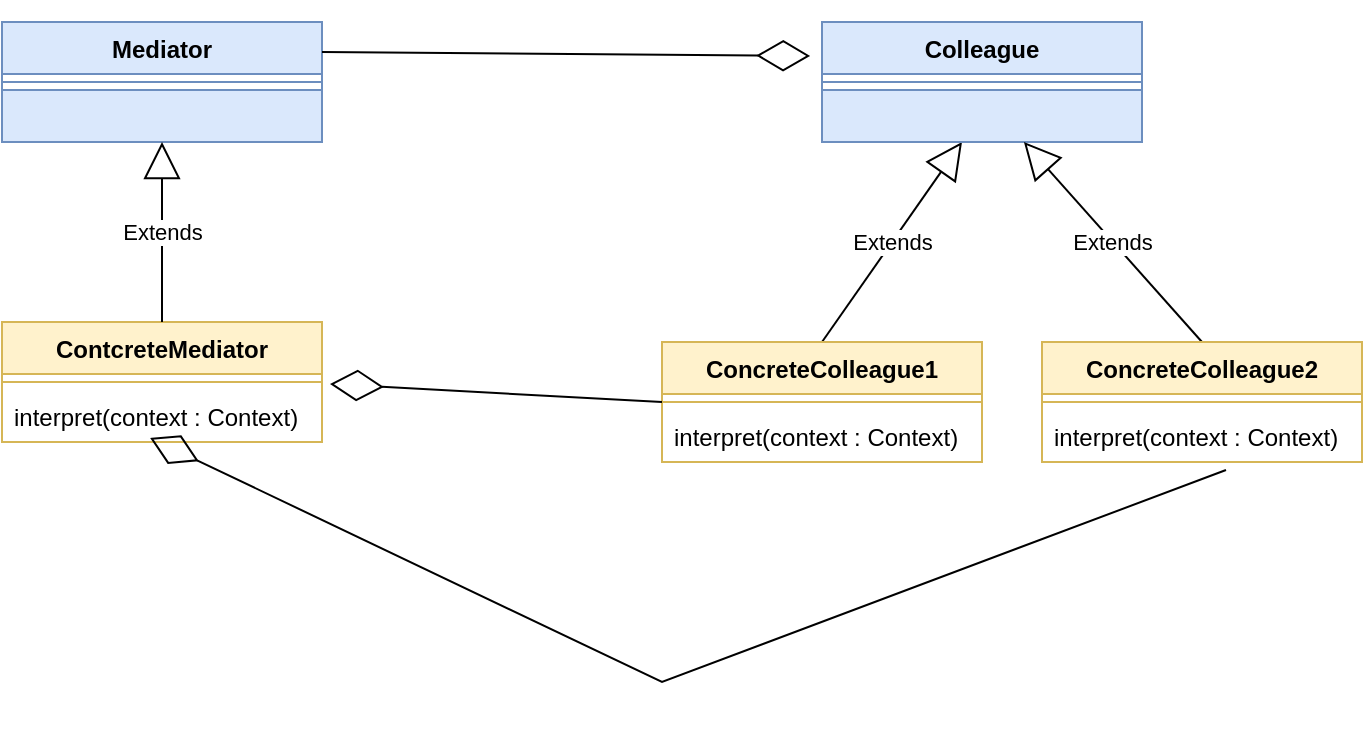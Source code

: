 <mxfile version="24.1.0" type="device">
  <diagram name="Page-1" id="e7e014a7-5840-1c2e-5031-d8a46d1fe8dd">
    <mxGraphModel dx="1434" dy="836" grid="1" gridSize="10" guides="1" tooltips="1" connect="1" arrows="1" fold="1" page="1" pageScale="1" pageWidth="1169" pageHeight="826" background="none" math="0" shadow="0">
      <root>
        <mxCell id="0" />
        <mxCell id="1" parent="0" />
        <mxCell id="3u-4roRYZkKP8MxovTwB-51" value="Mediator" style="swimlane;fontStyle=1;align=center;verticalAlign=top;childLayout=stackLayout;horizontal=1;startSize=26;horizontalStack=0;resizeParent=1;resizeParentMax=0;resizeLast=0;collapsible=1;marginBottom=0;whiteSpace=wrap;html=1;fillColor=#dae8fc;strokeColor=#6c8ebf;" parent="1" vertex="1">
          <mxGeometry x="200" y="240" width="160" height="60" as="geometry" />
        </mxCell>
        <mxCell id="3u-4roRYZkKP8MxovTwB-53" value="" style="line;strokeWidth=1;fillColor=none;align=left;verticalAlign=middle;spacingTop=-1;spacingLeft=3;spacingRight=3;rotatable=0;labelPosition=right;points=[];portConstraint=eastwest;strokeColor=inherit;" parent="3u-4roRYZkKP8MxovTwB-51" vertex="1">
          <mxGeometry y="26" width="160" height="8" as="geometry" />
        </mxCell>
        <mxCell id="3u-4roRYZkKP8MxovTwB-54" value="" style="text;strokeColor=#6c8ebf;fillColor=#dae8fc;align=left;verticalAlign=top;spacingLeft=4;spacingRight=4;overflow=hidden;rotatable=0;points=[[0,0.5],[1,0.5]];portConstraint=eastwest;whiteSpace=wrap;html=1;" parent="3u-4roRYZkKP8MxovTwB-51" vertex="1">
          <mxGeometry y="34" width="160" height="26" as="geometry" />
        </mxCell>
        <mxCell id="-z7OSwFVYx7XmVvSuAoB-7" value="ContcreteMediator" style="swimlane;fontStyle=1;align=center;verticalAlign=top;childLayout=stackLayout;horizontal=1;startSize=26;horizontalStack=0;resizeParent=1;resizeParentMax=0;resizeLast=0;collapsible=1;marginBottom=0;whiteSpace=wrap;html=1;fillColor=#fff2cc;strokeColor=#d6b656;" parent="1" vertex="1">
          <mxGeometry x="200" y="390" width="160" height="60" as="geometry" />
        </mxCell>
        <mxCell id="-z7OSwFVYx7XmVvSuAoB-10" value="" style="line;strokeWidth=1;fillColor=none;align=left;verticalAlign=middle;spacingTop=-1;spacingLeft=3;spacingRight=3;rotatable=0;labelPosition=right;points=[];portConstraint=eastwest;strokeColor=inherit;" parent="-z7OSwFVYx7XmVvSuAoB-7" vertex="1">
          <mxGeometry y="26" width="160" height="8" as="geometry" />
        </mxCell>
        <mxCell id="-z7OSwFVYx7XmVvSuAoB-11" value="interpret(context : Context)" style="text;strokeColor=none;fillColor=none;align=left;verticalAlign=top;spacingLeft=4;spacingRight=4;overflow=hidden;rotatable=0;points=[[0,0.5],[1,0.5]];portConstraint=eastwest;whiteSpace=wrap;html=1;" parent="-z7OSwFVYx7XmVvSuAoB-7" vertex="1">
          <mxGeometry y="34" width="160" height="26" as="geometry" />
        </mxCell>
        <mxCell id="-z7OSwFVYx7XmVvSuAoB-18" value="Extends" style="endArrow=block;endSize=16;endFill=0;html=1;rounded=0;entryX=0.5;entryY=1;entryDx=0;entryDy=0;exitX=0.5;exitY=0;exitDx=0;exitDy=0;" parent="1" edge="1" target="3u-4roRYZkKP8MxovTwB-51" source="-z7OSwFVYx7XmVvSuAoB-7">
          <mxGeometry width="160" relative="1" as="geometry">
            <mxPoint x="210" y="389.35" as="sourcePoint" />
            <mxPoint x="315.28" y="290.004" as="targetPoint" />
          </mxGeometry>
        </mxCell>
        <mxCell id="-z7OSwFVYx7XmVvSuAoB-19" value="Extends" style="endArrow=block;endSize=16;endFill=0;html=1;rounded=0;entryX=0.5;entryY=1;entryDx=0;entryDy=0;exitX=0.5;exitY=0;exitDx=0;exitDy=0;" parent="1" edge="1" source="EmzUhdsncgB6JCz6lcP--1">
          <mxGeometry width="160" relative="1" as="geometry">
            <mxPoint x="825" y="400" as="sourcePoint" />
            <mxPoint x="680" y="300" as="targetPoint" />
          </mxGeometry>
        </mxCell>
        <mxCell id="EmzUhdsncgB6JCz6lcP--1" value="ConcreteColleague1" style="swimlane;fontStyle=1;align=center;verticalAlign=top;childLayout=stackLayout;horizontal=1;startSize=26;horizontalStack=0;resizeParent=1;resizeParentMax=0;resizeLast=0;collapsible=1;marginBottom=0;whiteSpace=wrap;html=1;fillColor=#fff2cc;strokeColor=#d6b656;" parent="1" vertex="1">
          <mxGeometry x="530" y="400" width="160" height="60" as="geometry" />
        </mxCell>
        <mxCell id="EmzUhdsncgB6JCz6lcP--2" value="" style="line;strokeWidth=1;fillColor=none;align=left;verticalAlign=middle;spacingTop=-1;spacingLeft=3;spacingRight=3;rotatable=0;labelPosition=right;points=[];portConstraint=eastwest;strokeColor=inherit;" parent="EmzUhdsncgB6JCz6lcP--1" vertex="1">
          <mxGeometry y="26" width="160" height="8" as="geometry" />
        </mxCell>
        <mxCell id="EmzUhdsncgB6JCz6lcP--3" value="interpret(context : Context)" style="text;strokeColor=none;fillColor=none;align=left;verticalAlign=top;spacingLeft=4;spacingRight=4;overflow=hidden;rotatable=0;points=[[0,0.5],[1,0.5]];portConstraint=eastwest;whiteSpace=wrap;html=1;" parent="EmzUhdsncgB6JCz6lcP--1" vertex="1">
          <mxGeometry y="34" width="160" height="26" as="geometry" />
        </mxCell>
        <mxCell id="00rLLGsdk2UZuWgH1494-1" value="Colleague" style="swimlane;fontStyle=1;align=center;verticalAlign=top;childLayout=stackLayout;horizontal=1;startSize=26;horizontalStack=0;resizeParent=1;resizeParentMax=0;resizeLast=0;collapsible=1;marginBottom=0;whiteSpace=wrap;html=1;fillColor=#dae8fc;strokeColor=#6c8ebf;" vertex="1" parent="1">
          <mxGeometry x="610" y="240" width="160" height="60" as="geometry" />
        </mxCell>
        <mxCell id="00rLLGsdk2UZuWgH1494-2" value="" style="line;strokeWidth=1;fillColor=none;align=left;verticalAlign=middle;spacingTop=-1;spacingLeft=3;spacingRight=3;rotatable=0;labelPosition=right;points=[];portConstraint=eastwest;strokeColor=inherit;" vertex="1" parent="00rLLGsdk2UZuWgH1494-1">
          <mxGeometry y="26" width="160" height="8" as="geometry" />
        </mxCell>
        <mxCell id="00rLLGsdk2UZuWgH1494-3" value="" style="text;strokeColor=#6c8ebf;fillColor=#dae8fc;align=left;verticalAlign=top;spacingLeft=4;spacingRight=4;overflow=hidden;rotatable=0;points=[[0,0.5],[1,0.5]];portConstraint=eastwest;whiteSpace=wrap;html=1;" vertex="1" parent="00rLLGsdk2UZuWgH1494-1">
          <mxGeometry y="34" width="160" height="26" as="geometry" />
        </mxCell>
        <mxCell id="00rLLGsdk2UZuWgH1494-4" value="Extends" style="endArrow=block;endSize=16;endFill=0;html=1;rounded=0;entryX=0.631;entryY=1;entryDx=0;entryDy=0;exitX=0.5;exitY=0;exitDx=0;exitDy=0;entryPerimeter=0;" edge="1" parent="1" source="00rLLGsdk2UZuWgH1494-5" target="00rLLGsdk2UZuWgH1494-3">
          <mxGeometry width="160" relative="1" as="geometry">
            <mxPoint x="1015" y="400" as="sourcePoint" />
            <mxPoint x="870" y="300" as="targetPoint" />
          </mxGeometry>
        </mxCell>
        <mxCell id="00rLLGsdk2UZuWgH1494-5" value="ConcreteColleague2" style="swimlane;fontStyle=1;align=center;verticalAlign=top;childLayout=stackLayout;horizontal=1;startSize=26;horizontalStack=0;resizeParent=1;resizeParentMax=0;resizeLast=0;collapsible=1;marginBottom=0;whiteSpace=wrap;html=1;fillColor=#fff2cc;strokeColor=#d6b656;" vertex="1" parent="1">
          <mxGeometry x="720" y="400" width="160" height="60" as="geometry" />
        </mxCell>
        <mxCell id="00rLLGsdk2UZuWgH1494-6" value="" style="line;strokeWidth=1;fillColor=none;align=left;verticalAlign=middle;spacingTop=-1;spacingLeft=3;spacingRight=3;rotatable=0;labelPosition=right;points=[];portConstraint=eastwest;strokeColor=inherit;" vertex="1" parent="00rLLGsdk2UZuWgH1494-5">
          <mxGeometry y="26" width="160" height="8" as="geometry" />
        </mxCell>
        <mxCell id="00rLLGsdk2UZuWgH1494-7" value="interpret(context : Context)" style="text;strokeColor=none;fillColor=none;align=left;verticalAlign=top;spacingLeft=4;spacingRight=4;overflow=hidden;rotatable=0;points=[[0,0.5],[1,0.5]];portConstraint=eastwest;whiteSpace=wrap;html=1;" vertex="1" parent="00rLLGsdk2UZuWgH1494-5">
          <mxGeometry y="34" width="160" height="26" as="geometry" />
        </mxCell>
        <mxCell id="00rLLGsdk2UZuWgH1494-8" value="" style="endArrow=diamondThin;endFill=0;endSize=24;html=1;rounded=0;entryX=1.025;entryY=-0.115;entryDx=0;entryDy=0;entryPerimeter=0;exitX=0;exitY=0.5;exitDx=0;exitDy=0;exitPerimeter=0;" edge="1" parent="1" source="EmzUhdsncgB6JCz6lcP--2" target="-z7OSwFVYx7XmVvSuAoB-11">
          <mxGeometry width="160" relative="1" as="geometry">
            <mxPoint x="490" y="600" as="sourcePoint" />
            <mxPoint x="650" y="600" as="targetPoint" />
          </mxGeometry>
        </mxCell>
        <mxCell id="00rLLGsdk2UZuWgH1494-9" value="" style="endArrow=diamondThin;endFill=0;endSize=24;html=1;rounded=0;entryX=0.463;entryY=0.923;entryDx=0;entryDy=0;entryPerimeter=0;exitX=0.575;exitY=1.154;exitDx=0;exitDy=0;exitPerimeter=0;" edge="1" parent="1" source="00rLLGsdk2UZuWgH1494-7" target="-z7OSwFVYx7XmVvSuAoB-11">
          <mxGeometry width="160" relative="1" as="geometry">
            <mxPoint x="540" y="440" as="sourcePoint" />
            <mxPoint x="374" y="431" as="targetPoint" />
            <Array as="points">
              <mxPoint x="530" y="570" />
            </Array>
          </mxGeometry>
        </mxCell>
        <mxCell id="00rLLGsdk2UZuWgH1494-10" value="" style="endArrow=diamondThin;endFill=0;endSize=24;html=1;rounded=0;entryX=-0.037;entryY=0.283;entryDx=0;entryDy=0;entryPerimeter=0;exitX=1;exitY=0.25;exitDx=0;exitDy=0;" edge="1" parent="1" source="3u-4roRYZkKP8MxovTwB-51" target="00rLLGsdk2UZuWgH1494-1">
          <mxGeometry width="160" relative="1" as="geometry">
            <mxPoint x="540" y="440" as="sourcePoint" />
            <mxPoint x="374" y="431" as="targetPoint" />
          </mxGeometry>
        </mxCell>
      </root>
    </mxGraphModel>
  </diagram>
</mxfile>
